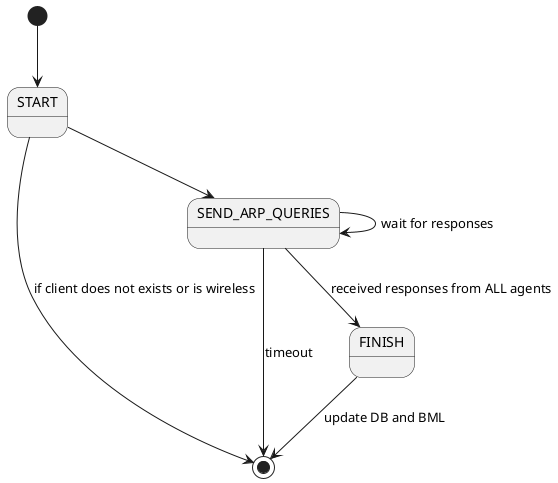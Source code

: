 
' client_locating_task state machine

@startuml

[*] --> START
START --> [*] : if client does not exists or is wireless
START --> SEND_ARP_QUERIES

SEND_ARP_QUERIES --> SEND_ARP_QUERIES : wait for responses
SEND_ARP_QUERIES --> [*] : timeout
SEND_ARP_QUERIES--> FINISH : received responses from ALL agents

FINISH --> [*] : update DB and BML

@enduml
